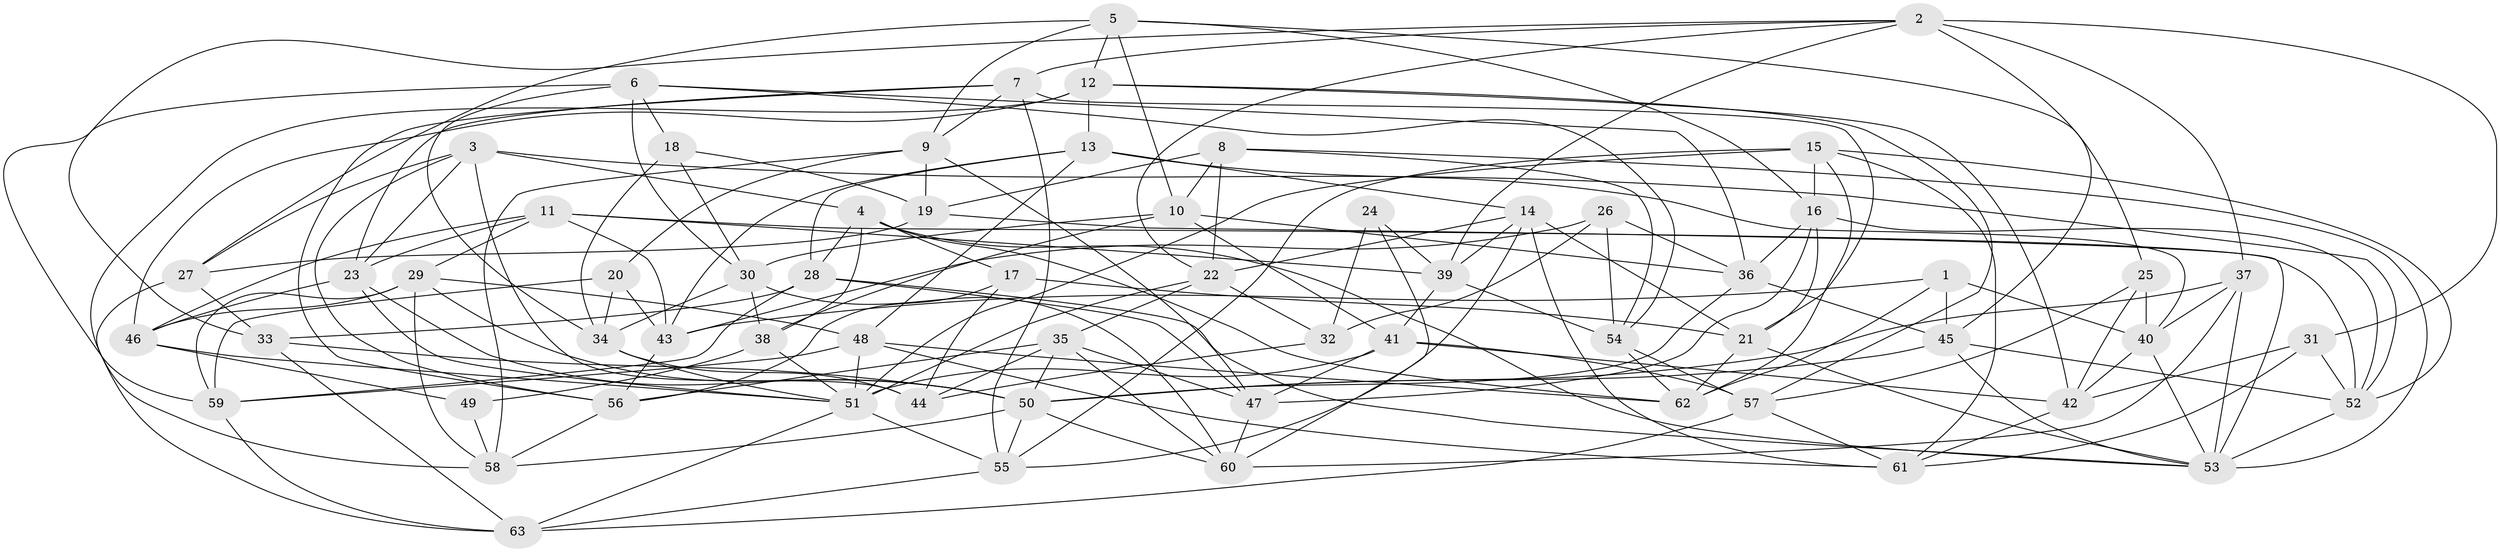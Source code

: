 // original degree distribution, {4: 1.0}
// Generated by graph-tools (version 1.1) at 2025/27/03/09/25 03:27:02]
// undirected, 63 vertices, 181 edges
graph export_dot {
graph [start="1"]
  node [color=gray90,style=filled];
  1;
  2;
  3;
  4;
  5;
  6;
  7;
  8;
  9;
  10;
  11;
  12;
  13;
  14;
  15;
  16;
  17;
  18;
  19;
  20;
  21;
  22;
  23;
  24;
  25;
  26;
  27;
  28;
  29;
  30;
  31;
  32;
  33;
  34;
  35;
  36;
  37;
  38;
  39;
  40;
  41;
  42;
  43;
  44;
  45;
  46;
  47;
  48;
  49;
  50;
  51;
  52;
  53;
  54;
  55;
  56;
  57;
  58;
  59;
  60;
  61;
  62;
  63;
  1 -- 40 [weight=1.0];
  1 -- 43 [weight=1.0];
  1 -- 45 [weight=1.0];
  1 -- 62 [weight=1.0];
  2 -- 7 [weight=1.0];
  2 -- 22 [weight=1.0];
  2 -- 25 [weight=1.0];
  2 -- 31 [weight=2.0];
  2 -- 33 [weight=1.0];
  2 -- 37 [weight=1.0];
  2 -- 39 [weight=1.0];
  3 -- 4 [weight=1.0];
  3 -- 23 [weight=1.0];
  3 -- 27 [weight=1.0];
  3 -- 44 [weight=1.0];
  3 -- 52 [weight=1.0];
  3 -- 56 [weight=1.0];
  4 -- 17 [weight=1.0];
  4 -- 28 [weight=1.0];
  4 -- 38 [weight=1.0];
  4 -- 53 [weight=1.0];
  4 -- 62 [weight=1.0];
  5 -- 9 [weight=1.0];
  5 -- 10 [weight=1.0];
  5 -- 12 [weight=1.0];
  5 -- 16 [weight=1.0];
  5 -- 27 [weight=1.0];
  5 -- 45 [weight=1.0];
  6 -- 18 [weight=1.0];
  6 -- 30 [weight=1.0];
  6 -- 34 [weight=1.0];
  6 -- 36 [weight=1.0];
  6 -- 54 [weight=1.0];
  6 -- 59 [weight=1.0];
  7 -- 9 [weight=1.0];
  7 -- 21 [weight=1.0];
  7 -- 23 [weight=1.0];
  7 -- 55 [weight=1.0];
  7 -- 56 [weight=1.0];
  8 -- 10 [weight=1.0];
  8 -- 19 [weight=2.0];
  8 -- 22 [weight=1.0];
  8 -- 53 [weight=1.0];
  8 -- 54 [weight=1.0];
  9 -- 19 [weight=1.0];
  9 -- 20 [weight=1.0];
  9 -- 47 [weight=1.0];
  9 -- 58 [weight=1.0];
  10 -- 30 [weight=1.0];
  10 -- 36 [weight=1.0];
  10 -- 38 [weight=1.0];
  10 -- 41 [weight=1.0];
  11 -- 23 [weight=1.0];
  11 -- 29 [weight=1.0];
  11 -- 39 [weight=1.0];
  11 -- 43 [weight=1.0];
  11 -- 46 [weight=1.0];
  11 -- 52 [weight=1.0];
  12 -- 13 [weight=1.0];
  12 -- 42 [weight=1.0];
  12 -- 46 [weight=1.0];
  12 -- 57 [weight=1.0];
  12 -- 58 [weight=1.0];
  13 -- 14 [weight=1.0];
  13 -- 28 [weight=1.0];
  13 -- 40 [weight=1.0];
  13 -- 43 [weight=1.0];
  13 -- 48 [weight=1.0];
  14 -- 21 [weight=1.0];
  14 -- 22 [weight=1.0];
  14 -- 39 [weight=1.0];
  14 -- 55 [weight=1.0];
  14 -- 61 [weight=1.0];
  15 -- 16 [weight=1.0];
  15 -- 51 [weight=1.0];
  15 -- 52 [weight=1.0];
  15 -- 55 [weight=1.0];
  15 -- 61 [weight=1.0];
  15 -- 62 [weight=1.0];
  16 -- 21 [weight=1.0];
  16 -- 36 [weight=1.0];
  16 -- 47 [weight=1.0];
  16 -- 52 [weight=1.0];
  17 -- 21 [weight=1.0];
  17 -- 44 [weight=1.0];
  17 -- 56 [weight=1.0];
  18 -- 19 [weight=1.0];
  18 -- 30 [weight=1.0];
  18 -- 34 [weight=1.0];
  19 -- 27 [weight=1.0];
  19 -- 53 [weight=1.0];
  20 -- 34 [weight=1.0];
  20 -- 43 [weight=1.0];
  20 -- 59 [weight=1.0];
  21 -- 53 [weight=1.0];
  21 -- 62 [weight=1.0];
  22 -- 32 [weight=1.0];
  22 -- 35 [weight=1.0];
  22 -- 51 [weight=1.0];
  23 -- 46 [weight=1.0];
  23 -- 50 [weight=1.0];
  23 -- 51 [weight=1.0];
  24 -- 32 [weight=2.0];
  24 -- 39 [weight=1.0];
  24 -- 60 [weight=1.0];
  25 -- 40 [weight=1.0];
  25 -- 42 [weight=1.0];
  25 -- 57 [weight=1.0];
  26 -- 32 [weight=1.0];
  26 -- 36 [weight=1.0];
  26 -- 43 [weight=1.0];
  26 -- 54 [weight=1.0];
  27 -- 33 [weight=2.0];
  27 -- 63 [weight=1.0];
  28 -- 33 [weight=1.0];
  28 -- 47 [weight=1.0];
  28 -- 53 [weight=1.0];
  28 -- 59 [weight=1.0];
  29 -- 46 [weight=1.0];
  29 -- 48 [weight=1.0];
  29 -- 50 [weight=1.0];
  29 -- 58 [weight=1.0];
  29 -- 59 [weight=1.0];
  30 -- 34 [weight=1.0];
  30 -- 38 [weight=1.0];
  30 -- 60 [weight=1.0];
  31 -- 42 [weight=1.0];
  31 -- 52 [weight=2.0];
  31 -- 61 [weight=1.0];
  32 -- 44 [weight=2.0];
  33 -- 50 [weight=1.0];
  33 -- 63 [weight=1.0];
  34 -- 44 [weight=1.0];
  34 -- 51 [weight=1.0];
  35 -- 44 [weight=1.0];
  35 -- 47 [weight=1.0];
  35 -- 50 [weight=1.0];
  35 -- 56 [weight=1.0];
  35 -- 60 [weight=1.0];
  36 -- 45 [weight=1.0];
  36 -- 50 [weight=1.0];
  37 -- 40 [weight=1.0];
  37 -- 50 [weight=1.0];
  37 -- 53 [weight=2.0];
  37 -- 60 [weight=1.0];
  38 -- 49 [weight=2.0];
  38 -- 51 [weight=1.0];
  39 -- 41 [weight=1.0];
  39 -- 54 [weight=1.0];
  40 -- 42 [weight=1.0];
  40 -- 53 [weight=1.0];
  41 -- 42 [weight=1.0];
  41 -- 47 [weight=1.0];
  41 -- 51 [weight=1.0];
  41 -- 57 [weight=1.0];
  42 -- 61 [weight=1.0];
  43 -- 56 [weight=1.0];
  45 -- 50 [weight=1.0];
  45 -- 52 [weight=1.0];
  45 -- 53 [weight=1.0];
  46 -- 49 [weight=1.0];
  46 -- 51 [weight=1.0];
  47 -- 60 [weight=1.0];
  48 -- 51 [weight=1.0];
  48 -- 59 [weight=1.0];
  48 -- 61 [weight=1.0];
  48 -- 62 [weight=1.0];
  49 -- 58 [weight=1.0];
  50 -- 55 [weight=1.0];
  50 -- 58 [weight=1.0];
  50 -- 60 [weight=1.0];
  51 -- 55 [weight=1.0];
  51 -- 63 [weight=1.0];
  52 -- 53 [weight=1.0];
  54 -- 57 [weight=1.0];
  54 -- 62 [weight=1.0];
  55 -- 63 [weight=1.0];
  56 -- 58 [weight=1.0];
  57 -- 61 [weight=1.0];
  57 -- 63 [weight=1.0];
  59 -- 63 [weight=1.0];
}
